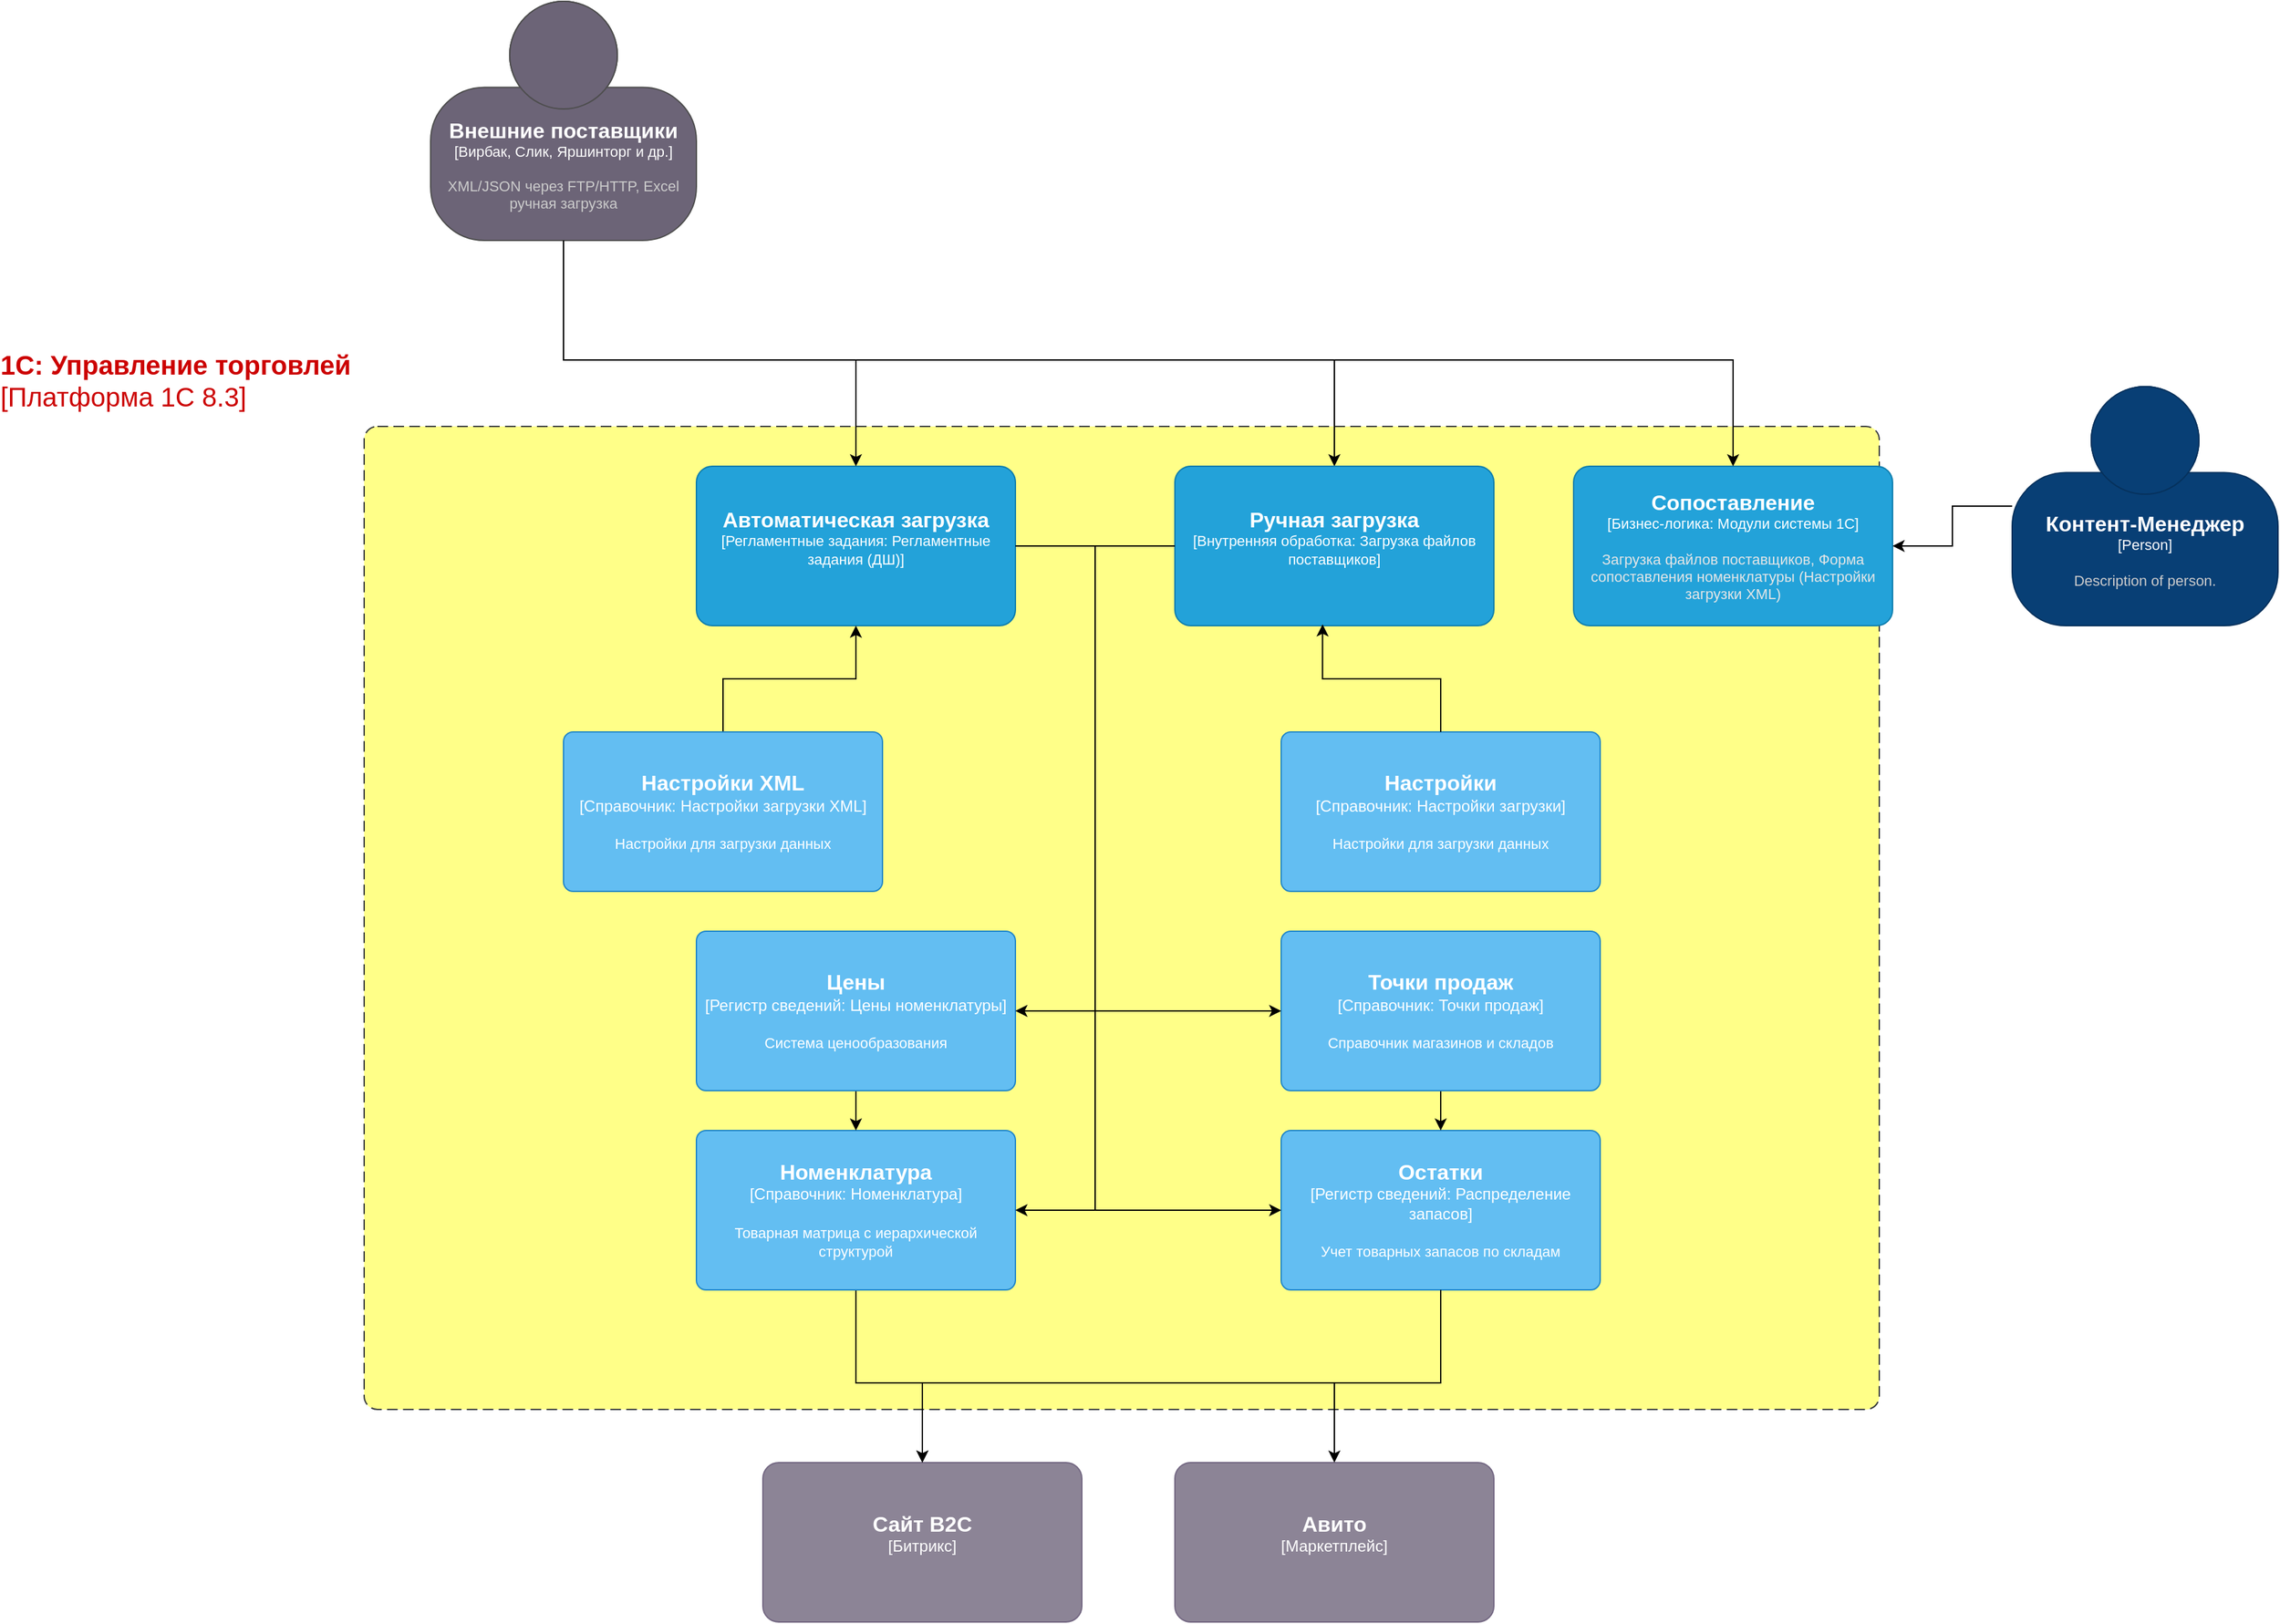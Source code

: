<mxfile version="28.2.8">
  <diagram name="Страница — 1" id="0uA_8WHaxrZHgLGLVWlH">
    <mxGraphModel dx="3876" dy="1653" grid="1" gridSize="10" guides="1" tooltips="1" connect="1" arrows="1" fold="1" page="1" pageScale="1" pageWidth="827" pageHeight="1169" math="0" shadow="0">
      <root>
        <mxCell id="0" />
        <mxCell id="1" parent="0" />
        <object placeholders="1" c4Name="1C: Управление торговлей" c4Type="Платформа 1С 8.3" c4Application="Платформа 1С 8.3" label="&lt;font&gt;&lt;b&gt;&lt;div style=&quot;text-align: left&quot;&gt;%c4Name%&lt;/div&gt;&lt;/b&gt;&lt;/font&gt;&lt;div style=&quot;text-align: left&quot;&gt;[%c4Application%]&lt;/div&gt;" id="SGDD8Pu12R8PZq9H0Y-F-25">
          <mxCell style="rounded=1;fontSize=20;whiteSpace=wrap;html=1;dashed=1;arcSize=20;fillColor=#ffff88;strokeColor=#36393d;labelBackgroundColor=none;align=right;verticalAlign=bottom;labelBorderColor=none;spacingTop=0;spacing=10;dashPattern=8 4;metaEdit=1;rotatable=0;perimeter=rectanglePerimeter;labelPadding=0;allowArrows=0;connectable=0;expand=0;recursiveResize=0;editable=1;pointerEvents=0;absoluteArcSize=1;points=[[0.25,0,0],[0.5,0,0],[0.75,0,0],[1,0.25,0],[1,0.5,0],[1,0.75,0],[0.75,1,0],[0.5,1,0],[0.25,1,0],[0,0.75,0],[0,0.5,0],[0,0.25,0]];labelPosition=left;verticalLabelPosition=top;fontColor=#CC0000;" vertex="1" parent="1">
            <mxGeometry x="-70" y="370" width="1140" height="740" as="geometry" />
          </mxCell>
        </object>
        <mxCell id="SGDD8Pu12R8PZq9H0Y-F-29" style="edgeStyle=orthogonalEdgeStyle;rounded=0;orthogonalLoop=1;jettySize=auto;html=1;" edge="1" parent="1" source="SGDD8Pu12R8PZq9H0Y-F-1" target="SGDD8Pu12R8PZq9H0Y-F-6">
          <mxGeometry relative="1" as="geometry">
            <Array as="points">
              <mxPoint x="80" y="320" />
              <mxPoint x="660" y="320" />
            </Array>
          </mxGeometry>
        </mxCell>
        <object placeholders="1" c4Name="Внешние поставщики" c4Type="Вирбак, Слик, Яршинторг и др." c4Description="XML/JSON через FTP/HTTP, Excel ручная загрузка" label="&lt;font style=&quot;font-size: 16px&quot;&gt;&lt;b&gt;%c4Name%&lt;/b&gt;&lt;/font&gt;&lt;div&gt;[%c4Type%]&lt;/div&gt;&lt;br&gt;&lt;div&gt;&lt;font style=&quot;font-size: 11px&quot;&gt;&lt;font color=&quot;#cccccc&quot;&gt;%c4Description%&lt;/font&gt;&lt;/div&gt;" id="SGDD8Pu12R8PZq9H0Y-F-1">
          <mxCell style="html=1;fontSize=11;dashed=0;whiteSpace=wrap;fillColor=#6C6477;strokeColor=#4D4D4D;fontColor=#ffffff;shape=mxgraph.c4.person2;align=center;metaEdit=1;points=[[0.5,0,0],[1,0.5,0],[1,0.75,0],[0.75,1,0],[0.5,1,0],[0.25,1,0],[0,0.75,0],[0,0.5,0]];resizable=0;" vertex="1" parent="1">
            <mxGeometry x="-20" y="50" width="200" height="180" as="geometry" />
          </mxCell>
        </object>
        <object placeholders="1" c4Name="Автоматическая загрузка" c4Type="Регламентные задания" c4Technology="Регламентные задания (ДШ)" c4Description="" label="&lt;font style=&quot;font-size: 16px&quot;&gt;&lt;b&gt;%c4Name%&lt;/b&gt;&lt;/font&gt;&lt;div&gt;[%c4Type%: %c4Technology%]&lt;/div&gt;&lt;br&gt;&lt;div&gt;&lt;font style=&quot;font-size: 11px&quot;&gt;&lt;font color=&quot;#E6E6E6&quot;&gt;%c4Description%&lt;/font&gt;&lt;/div&gt;" id="SGDD8Pu12R8PZq9H0Y-F-5">
          <mxCell style="rounded=1;whiteSpace=wrap;html=1;fontSize=11;labelBackgroundColor=none;fillColor=#23A2D9;fontColor=#ffffff;align=center;arcSize=10;strokeColor=#0E7DAD;metaEdit=1;resizable=0;points=[[0.25,0,0],[0.5,0,0],[0.75,0,0],[1,0.25,0],[1,0.5,0],[1,0.75,0],[0.75,1,0],[0.5,1,0],[0.25,1,0],[0,0.75,0],[0,0.5,0],[0,0.25,0]];" vertex="1" parent="1">
            <mxGeometry x="180" y="400" width="240" height="120" as="geometry" />
          </mxCell>
        </object>
        <object placeholders="1" c4Name="Ручная загрузка" c4Type="Внутренняя обработка" c4Technology="Загрузка файлов поставщиков" c4Description="" label="&lt;font style=&quot;font-size: 16px&quot;&gt;&lt;b&gt;%c4Name%&lt;/b&gt;&lt;/font&gt;&lt;div&gt;[%c4Type%: %c4Technology%]&lt;/div&gt;&lt;br&gt;&lt;div&gt;&lt;font style=&quot;font-size: 11px&quot;&gt;&lt;font color=&quot;#E6E6E6&quot;&gt;%c4Description%&lt;/font&gt;&lt;/div&gt;" id="SGDD8Pu12R8PZq9H0Y-F-6">
          <mxCell style="rounded=1;whiteSpace=wrap;html=1;fontSize=11;labelBackgroundColor=none;fillColor=#23A2D9;fontColor=#ffffff;align=center;arcSize=10;strokeColor=#0E7DAD;metaEdit=1;resizable=0;points=[[0.25,0,0],[0.5,0,0],[0.75,0,0],[1,0.25,0],[1,0.5,0],[1,0.75,0],[0.75,1,0],[0.5,1,0],[0.25,1,0],[0,0.75,0],[0,0.5,0],[0,0.25,0]];" vertex="1" parent="1">
            <mxGeometry x="540" y="400" width="240" height="120" as="geometry" />
          </mxCell>
        </object>
        <object placeholders="1" c4Name="Авито" c4Type="Маркетплейс" c4Description="" label="&lt;font style=&quot;font-size: 16px&quot;&gt;&lt;b&gt;%c4Name%&lt;/b&gt;&lt;/font&gt;&lt;div&gt;[%c4Type%]&lt;/div&gt;&lt;br&gt;&lt;div&gt;&lt;font style=&quot;font-size: 11px&quot;&gt;&lt;font color=&quot;#cccccc&quot;&gt;%c4Description%&lt;/font&gt;&lt;/div&gt;" id="SGDD8Pu12R8PZq9H0Y-F-7">
          <mxCell style="rounded=1;whiteSpace=wrap;html=1;labelBackgroundColor=none;fillColor=#8C8496;fontColor=#ffffff;align=center;arcSize=10;strokeColor=#736782;metaEdit=1;resizable=0;points=[[0.25,0,0],[0.5,0,0],[0.75,0,0],[1,0.25,0],[1,0.5,0],[1,0.75,0],[0.75,1,0],[0.5,1,0],[0.25,1,0],[0,0.75,0],[0,0.5,0],[0,0.25,0]];" vertex="1" parent="1">
            <mxGeometry x="540" y="1150" width="240" height="120" as="geometry" />
          </mxCell>
        </object>
        <object placeholders="1" c4Name="Сайт B2C" c4Type="Битрикс" c4Description="" label="&lt;font style=&quot;font-size: 16px&quot;&gt;&lt;b&gt;%c4Name%&lt;/b&gt;&lt;/font&gt;&lt;div&gt;[%c4Type%]&lt;/div&gt;&lt;br&gt;&lt;div&gt;&lt;font style=&quot;font-size: 11px&quot;&gt;&lt;font color=&quot;#cccccc&quot;&gt;%c4Description%&lt;/font&gt;&lt;/div&gt;" id="SGDD8Pu12R8PZq9H0Y-F-8">
          <mxCell style="rounded=1;whiteSpace=wrap;html=1;labelBackgroundColor=none;fillColor=#8C8496;fontColor=#ffffff;align=center;arcSize=10;strokeColor=#736782;metaEdit=1;resizable=0;points=[[0.25,0,0],[0.5,0,0],[0.75,0,0],[1,0.25,0],[1,0.5,0],[1,0.75,0],[0.75,1,0],[0.5,1,0],[0.25,1,0],[0,0.75,0],[0,0.5,0],[0,0.25,0]];" vertex="1" parent="1">
            <mxGeometry x="230" y="1150" width="240" height="120" as="geometry" />
          </mxCell>
        </object>
        <object placeholders="1" c4Name="Сопоставление" c4Type="Бизнес-логика" c4Technology="Модули системы 1С" c4Description="Загрузка файлов поставщиков, Форма сопоставления номенклатуры (Настройки загрузки XML)" label="&lt;font style=&quot;font-size: 16px&quot;&gt;&lt;b&gt;%c4Name%&lt;/b&gt;&lt;/font&gt;&lt;div&gt;[%c4Type%: %c4Technology%]&lt;/div&gt;&lt;br&gt;&lt;div&gt;&lt;font style=&quot;font-size: 11px&quot;&gt;&lt;font color=&quot;#E6E6E6&quot;&gt;%c4Description%&lt;/font&gt;&lt;/div&gt;" id="SGDD8Pu12R8PZq9H0Y-F-9">
          <mxCell style="rounded=1;whiteSpace=wrap;html=1;fontSize=11;labelBackgroundColor=none;fillColor=#23A2D9;fontColor=#ffffff;align=center;arcSize=10;strokeColor=#0E7DAD;metaEdit=1;resizable=0;points=[[0.25,0,0],[0.5,0,0],[0.75,0,0],[1,0.25,0],[1,0.5,0],[1,0.75,0],[0.75,1,0],[0.5,1,0],[0.25,1,0],[0,0.75,0],[0,0.5,0],[0,0.25,0]];" vertex="1" parent="1">
            <mxGeometry x="840" y="400" width="240" height="120" as="geometry" />
          </mxCell>
        </object>
        <mxCell id="SGDD8Pu12R8PZq9H0Y-F-33" style="edgeStyle=orthogonalEdgeStyle;rounded=0;orthogonalLoop=1;jettySize=auto;html=1;" edge="1" parent="1" source="SGDD8Pu12R8PZq9H0Y-F-10" target="SGDD8Pu12R8PZq9H0Y-F-8">
          <mxGeometry relative="1" as="geometry">
            <Array as="points">
              <mxPoint x="300" y="1090" />
              <mxPoint x="350" y="1090" />
            </Array>
          </mxGeometry>
        </mxCell>
        <object placeholders="1" c4Name="Номенклатура" c4Type="Справочник" c4Technology="Номенклатура" c4Description="Товарная матрица с иерархической структурой" label="&lt;font style=&quot;font-size: 16px&quot;&gt;&lt;b&gt;%c4Name%&lt;/b&gt;&lt;/font&gt;&lt;div&gt;[%c4Type%: %c4Technology%]&lt;/div&gt;&lt;br&gt;&lt;div&gt;&lt;font style=&quot;font-size: 11px&quot;&gt;%c4Description%&lt;/font&gt;&lt;/div&gt;" id="SGDD8Pu12R8PZq9H0Y-F-10">
          <mxCell style="rounded=1;whiteSpace=wrap;html=1;labelBackgroundColor=none;fillColor=#63BEF2;fontColor=#ffffff;align=center;arcSize=6;strokeColor=#2086C9;metaEdit=1;resizable=0;points=[[0.25,0,0],[0.5,0,0],[0.75,0,0],[1,0.25,0],[1,0.5,0],[1,0.75,0],[0.75,1,0],[0.5,1,0],[0.25,1,0],[0,0.75,0],[0,0.5,0],[0,0.25,0]];" vertex="1" parent="1">
            <mxGeometry x="180" y="900" width="240" height="120" as="geometry" />
          </mxCell>
        </object>
        <mxCell id="SGDD8Pu12R8PZq9H0Y-F-37" value="" style="edgeStyle=orthogonalEdgeStyle;rounded=0;orthogonalLoop=1;jettySize=auto;html=1;" edge="1" parent="1" source="SGDD8Pu12R8PZq9H0Y-F-11" target="SGDD8Pu12R8PZq9H0Y-F-10">
          <mxGeometry relative="1" as="geometry" />
        </mxCell>
        <object placeholders="1" c4Name="Цены" c4Type="Регистр сведений" c4Technology="Цены номенклатуры" c4Description="Система ценообразования" label="&lt;font style=&quot;font-size: 16px&quot;&gt;&lt;b&gt;%c4Name%&lt;/b&gt;&lt;/font&gt;&lt;div&gt;[%c4Type%: %c4Technology%]&lt;/div&gt;&lt;br&gt;&lt;div&gt;&lt;font style=&quot;font-size: 11px&quot;&gt;%c4Description%&lt;/font&gt;&lt;/div&gt;" id="SGDD8Pu12R8PZq9H0Y-F-11">
          <mxCell style="rounded=1;whiteSpace=wrap;html=1;labelBackgroundColor=none;fillColor=#63BEF2;fontColor=#ffffff;align=center;arcSize=6;strokeColor=#2086C9;metaEdit=1;resizable=0;points=[[0.25,0,0],[0.5,0,0],[0.75,0,0],[1,0.25,0],[1,0.5,0],[1,0.75,0],[0.75,1,0],[0.5,1,0],[0.25,1,0],[0,0.75,0],[0,0.5,0],[0,0.25,0]];" vertex="1" parent="1">
            <mxGeometry x="180" y="750" width="240" height="120" as="geometry" />
          </mxCell>
        </object>
        <mxCell id="SGDD8Pu12R8PZq9H0Y-F-35" style="edgeStyle=orthogonalEdgeStyle;rounded=0;orthogonalLoop=1;jettySize=auto;html=1;" edge="1" parent="1" source="SGDD8Pu12R8PZq9H0Y-F-12" target="SGDD8Pu12R8PZq9H0Y-F-7">
          <mxGeometry relative="1" as="geometry">
            <Array as="points">
              <mxPoint x="740" y="1090" />
              <mxPoint x="660" y="1090" />
            </Array>
          </mxGeometry>
        </mxCell>
        <object placeholders="1" c4Name="Остатки" c4Type="Регистр сведений" c4Technology="Распределение запасов" c4Description="Учет товарных запасов по складам" label="&lt;font style=&quot;font-size: 16px&quot;&gt;&lt;b&gt;%c4Name%&lt;/b&gt;&lt;/font&gt;&lt;div&gt;[%c4Type%: %c4Technology%]&lt;/div&gt;&lt;br&gt;&lt;div&gt;&lt;font style=&quot;font-size: 11px&quot;&gt;%c4Description%&lt;/font&gt;&lt;/div&gt;" id="SGDD8Pu12R8PZq9H0Y-F-12">
          <mxCell style="rounded=1;whiteSpace=wrap;html=1;labelBackgroundColor=none;fillColor=#63BEF2;fontColor=#ffffff;align=center;arcSize=6;strokeColor=#2086C9;metaEdit=1;resizable=0;points=[[0.25,0,0],[0.5,0,0],[0.75,0,0],[1,0.25,0],[1,0.5,0],[1,0.75,0],[0.75,1,0],[0.5,1,0],[0.25,1,0],[0,0.75,0],[0,0.5,0],[0,0.25,0]];" vertex="1" parent="1">
            <mxGeometry x="620" y="900" width="240" height="120" as="geometry" />
          </mxCell>
        </object>
        <mxCell id="SGDD8Pu12R8PZq9H0Y-F-36" style="edgeStyle=orthogonalEdgeStyle;rounded=0;orthogonalLoop=1;jettySize=auto;html=1;" edge="1" parent="1" source="SGDD8Pu12R8PZq9H0Y-F-13" target="SGDD8Pu12R8PZq9H0Y-F-12">
          <mxGeometry relative="1" as="geometry" />
        </mxCell>
        <object placeholders="1" c4Name="Точки продаж" c4Type="Справочник" c4Technology="Точки продаж" c4Description="Cправочник магазинов и складов" label="&lt;font style=&quot;font-size: 16px&quot;&gt;&lt;b&gt;%c4Name%&lt;/b&gt;&lt;/font&gt;&lt;div&gt;[%c4Type%: %c4Technology%]&lt;/div&gt;&lt;br&gt;&lt;div&gt;&lt;font style=&quot;font-size: 11px&quot;&gt;%c4Description%&lt;/font&gt;&lt;/div&gt;" id="SGDD8Pu12R8PZq9H0Y-F-13">
          <mxCell style="rounded=1;whiteSpace=wrap;html=1;labelBackgroundColor=none;fillColor=#63BEF2;fontColor=#ffffff;align=center;arcSize=6;strokeColor=#2086C9;metaEdit=1;resizable=0;points=[[0.25,0,0],[0.5,0,0],[0.75,0,0],[1,0.25,0],[1,0.5,0],[1,0.75,0],[0.75,1,0],[0.5,1,0],[0.25,1,0],[0,0.75,0],[0,0.5,0],[0,0.25,0]];" vertex="1" parent="1">
            <mxGeometry x="620" y="750" width="240" height="120" as="geometry" />
          </mxCell>
        </object>
        <mxCell id="SGDD8Pu12R8PZq9H0Y-F-17" style="edgeStyle=orthogonalEdgeStyle;rounded=0;orthogonalLoop=1;jettySize=auto;html=1;" edge="1" parent="1" source="SGDD8Pu12R8PZq9H0Y-F-14" target="SGDD8Pu12R8PZq9H0Y-F-5">
          <mxGeometry relative="1" as="geometry" />
        </mxCell>
        <object placeholders="1" c4Name="Настройки XML" c4Type="Справочник" c4Technology="Настройки загрузки XML" c4Description="Настройки для загрузки данных" label="&lt;font style=&quot;font-size: 16px&quot;&gt;&lt;b&gt;%c4Name%&lt;/b&gt;&lt;/font&gt;&lt;div&gt;[%c4Type%: %c4Technology%]&lt;/div&gt;&lt;br&gt;&lt;div&gt;&lt;font style=&quot;font-size: 11px&quot;&gt;%c4Description%&lt;/font&gt;&lt;/div&gt;" id="SGDD8Pu12R8PZq9H0Y-F-14">
          <mxCell style="rounded=1;whiteSpace=wrap;html=1;labelBackgroundColor=none;fillColor=#63BEF2;fontColor=#ffffff;align=center;arcSize=6;strokeColor=#2086C9;metaEdit=1;resizable=0;points=[[0.25,0,0],[0.5,0,0],[0.75,0,0],[1,0.25,0],[1,0.5,0],[1,0.75,0],[0.75,1,0],[0.5,1,0],[0.25,1,0],[0,0.75,0],[0,0.5,0],[0,0.25,0]];" vertex="1" parent="1">
            <mxGeometry x="80" y="600" width="240" height="120" as="geometry" />
          </mxCell>
        </object>
        <object placeholders="1" c4Name="Настройки" c4Type="Справочник" c4Technology="Настройки загрузки" c4Description="Настройки для загрузки данных" label="&lt;font style=&quot;font-size: 16px&quot;&gt;&lt;b&gt;%c4Name%&lt;/b&gt;&lt;/font&gt;&lt;div&gt;[%c4Type%: %c4Technology%]&lt;/div&gt;&lt;br&gt;&lt;div&gt;&lt;font style=&quot;font-size: 11px&quot;&gt;%c4Description%&lt;/font&gt;&lt;/div&gt;" id="SGDD8Pu12R8PZq9H0Y-F-15">
          <mxCell style="rounded=1;whiteSpace=wrap;html=1;labelBackgroundColor=none;fillColor=#63BEF2;fontColor=#ffffff;align=center;arcSize=6;strokeColor=#2086C9;metaEdit=1;resizable=0;points=[[0.25,0,0],[0.5,0,0],[0.75,0,0],[1,0.25,0],[1,0.5,0],[1,0.75,0],[0.75,1,0],[0.5,1,0],[0.25,1,0],[0,0.75,0],[0,0.5,0],[0,0.25,0]];" vertex="1" parent="1">
            <mxGeometry x="620" y="600" width="240" height="120" as="geometry" />
          </mxCell>
        </object>
        <mxCell id="SGDD8Pu12R8PZq9H0Y-F-18" style="edgeStyle=orthogonalEdgeStyle;rounded=0;orthogonalLoop=1;jettySize=auto;html=1;entryX=0.463;entryY=0.992;entryDx=0;entryDy=0;entryPerimeter=0;" edge="1" parent="1" source="SGDD8Pu12R8PZq9H0Y-F-15" target="SGDD8Pu12R8PZq9H0Y-F-6">
          <mxGeometry relative="1" as="geometry" />
        </mxCell>
        <mxCell id="SGDD8Pu12R8PZq9H0Y-F-20" style="edgeStyle=orthogonalEdgeStyle;rounded=0;orthogonalLoop=1;jettySize=auto;html=1;entryX=1;entryY=0.5;entryDx=0;entryDy=0;entryPerimeter=0;exitX=1;exitY=0.5;exitDx=0;exitDy=0;exitPerimeter=0;" edge="1" parent="1" source="SGDD8Pu12R8PZq9H0Y-F-5" target="SGDD8Pu12R8PZq9H0Y-F-11">
          <mxGeometry relative="1" as="geometry">
            <Array as="points">
              <mxPoint x="480" y="460" />
              <mxPoint x="480" y="810" />
            </Array>
          </mxGeometry>
        </mxCell>
        <mxCell id="SGDD8Pu12R8PZq9H0Y-F-21" style="edgeStyle=orthogonalEdgeStyle;rounded=0;orthogonalLoop=1;jettySize=auto;html=1;entryX=1;entryY=0.5;entryDx=0;entryDy=0;entryPerimeter=0;" edge="1" parent="1" source="SGDD8Pu12R8PZq9H0Y-F-5" target="SGDD8Pu12R8PZq9H0Y-F-10">
          <mxGeometry relative="1" as="geometry">
            <Array as="points">
              <mxPoint x="480" y="460" />
              <mxPoint x="480" y="960" />
            </Array>
          </mxGeometry>
        </mxCell>
        <mxCell id="SGDD8Pu12R8PZq9H0Y-F-22" style="edgeStyle=orthogonalEdgeStyle;rounded=0;orthogonalLoop=1;jettySize=auto;html=1;entryX=0;entryY=0.5;entryDx=0;entryDy=0;entryPerimeter=0;" edge="1" parent="1" source="SGDD8Pu12R8PZq9H0Y-F-5" target="SGDD8Pu12R8PZq9H0Y-F-13">
          <mxGeometry relative="1" as="geometry">
            <Array as="points">
              <mxPoint x="480" y="460" />
              <mxPoint x="480" y="810" />
            </Array>
          </mxGeometry>
        </mxCell>
        <mxCell id="SGDD8Pu12R8PZq9H0Y-F-23" style="edgeStyle=orthogonalEdgeStyle;rounded=0;orthogonalLoop=1;jettySize=auto;html=1;entryX=0;entryY=0.5;entryDx=0;entryDy=0;entryPerimeter=0;exitX=0;exitY=0.5;exitDx=0;exitDy=0;exitPerimeter=0;" edge="1" parent="1" source="SGDD8Pu12R8PZq9H0Y-F-6" target="SGDD8Pu12R8PZq9H0Y-F-12">
          <mxGeometry relative="1" as="geometry">
            <Array as="points">
              <mxPoint x="480" y="460" />
              <mxPoint x="480" y="960" />
            </Array>
          </mxGeometry>
        </mxCell>
        <mxCell id="SGDD8Pu12R8PZq9H0Y-F-27" style="edgeStyle=orthogonalEdgeStyle;rounded=0;orthogonalLoop=1;jettySize=auto;html=1;entryX=0.5;entryY=0;entryDx=0;entryDy=0;entryPerimeter=0;" edge="1" parent="1" source="SGDD8Pu12R8PZq9H0Y-F-1" target="SGDD8Pu12R8PZq9H0Y-F-5">
          <mxGeometry relative="1" as="geometry">
            <Array as="points">
              <mxPoint x="80" y="320" />
              <mxPoint x="300" y="320" />
            </Array>
          </mxGeometry>
        </mxCell>
        <mxCell id="SGDD8Pu12R8PZq9H0Y-F-32" style="edgeStyle=orthogonalEdgeStyle;rounded=0;orthogonalLoop=1;jettySize=auto;html=1;" edge="1" parent="1" source="SGDD8Pu12R8PZq9H0Y-F-30" target="SGDD8Pu12R8PZq9H0Y-F-9">
          <mxGeometry relative="1" as="geometry" />
        </mxCell>
        <object placeholders="1" c4Name="Контент-Менеджер" c4Type="Person" c4Description="Description of person." label="&lt;font style=&quot;font-size: 16px&quot;&gt;&lt;b&gt;%c4Name%&lt;/b&gt;&lt;/font&gt;&lt;div&gt;[%c4Type%]&lt;/div&gt;&lt;br&gt;&lt;div&gt;&lt;font style=&quot;font-size: 11px&quot;&gt;&lt;font color=&quot;#cccccc&quot;&gt;%c4Description%&lt;/font&gt;&lt;/div&gt;" id="SGDD8Pu12R8PZq9H0Y-F-30">
          <mxCell style="html=1;fontSize=11;dashed=0;whiteSpace=wrap;fillColor=#083F75;strokeColor=#06315C;fontColor=#ffffff;shape=mxgraph.c4.person2;align=center;metaEdit=1;points=[[0.5,0,0],[1,0.5,0],[1,0.75,0],[0.75,1,0],[0.5,1,0],[0.25,1,0],[0,0.75,0],[0,0.5,0]];resizable=0;" vertex="1" parent="1">
            <mxGeometry x="1170" y="340" width="200" height="180" as="geometry" />
          </mxCell>
        </object>
        <mxCell id="SGDD8Pu12R8PZq9H0Y-F-31" style="edgeStyle=orthogonalEdgeStyle;rounded=0;orthogonalLoop=1;jettySize=auto;html=1;entryX=0.5;entryY=0;entryDx=0;entryDy=0;entryPerimeter=0;exitX=0.5;exitY=1;exitDx=0;exitDy=0;exitPerimeter=0;" edge="1" parent="1" source="SGDD8Pu12R8PZq9H0Y-F-1" target="SGDD8Pu12R8PZq9H0Y-F-9">
          <mxGeometry relative="1" as="geometry">
            <Array as="points">
              <mxPoint x="80" y="320" />
              <mxPoint x="960" y="320" />
            </Array>
          </mxGeometry>
        </mxCell>
        <mxCell id="SGDD8Pu12R8PZq9H0Y-F-34" style="edgeStyle=orthogonalEdgeStyle;rounded=0;orthogonalLoop=1;jettySize=auto;html=1;entryX=0.5;entryY=0;entryDx=0;entryDy=0;entryPerimeter=0;" edge="1" parent="1" source="SGDD8Pu12R8PZq9H0Y-F-12" target="SGDD8Pu12R8PZq9H0Y-F-8">
          <mxGeometry relative="1" as="geometry">
            <Array as="points">
              <mxPoint x="740" y="1090" />
              <mxPoint x="350" y="1090" />
            </Array>
          </mxGeometry>
        </mxCell>
      </root>
    </mxGraphModel>
  </diagram>
</mxfile>
